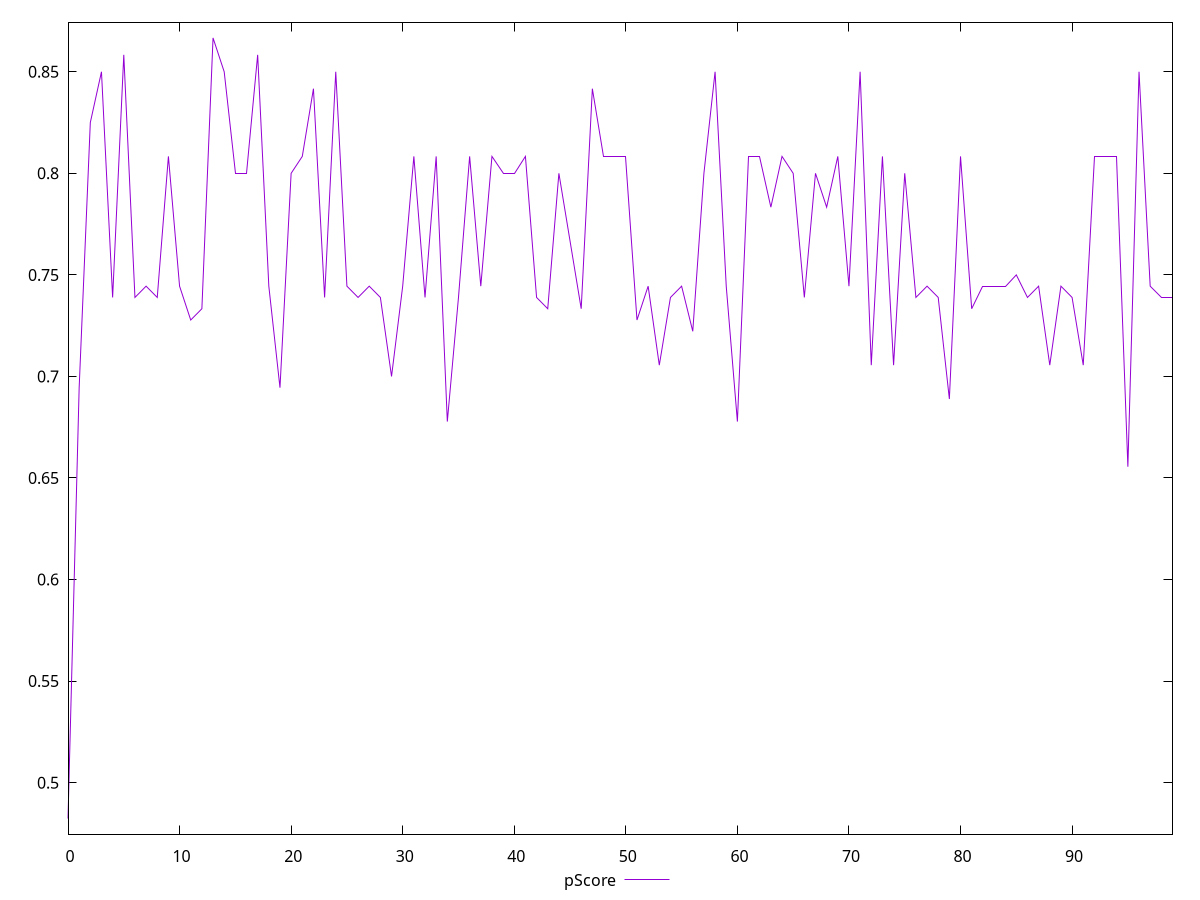reset

$pScore <<EOF
0 0.4823529411764706
1 0.6944444444444444
2 0.825
3 0.85
4 0.7388888888888889
5 0.8583333333333334
6 0.7388888888888889
7 0.7444444444444445
8 0.7388888888888889
9 0.8083333333333333
10 0.7444444444444445
11 0.7277777777777777
12 0.7333333333333333
13 0.8666666666666667
14 0.85
15 0.8
16 0.8
17 0.8583333333333334
18 0.7444444444444445
19 0.6944444444444444
20 0.8
21 0.8083333333333333
22 0.8416666666666667
23 0.7388888888888889
24 0.85
25 0.7444444444444445
26 0.7388888888888889
27 0.7444444444444445
28 0.7388888888888889
29 0.7
30 0.7444444444444445
31 0.8083333333333333
32 0.7388888888888889
33 0.8083333333333333
34 0.6777777777777778
35 0.7388888888888889
36 0.8083333333333333
37 0.7444444444444445
38 0.8083333333333333
39 0.8
40 0.8
41 0.8083333333333333
42 0.7388888888888889
43 0.7333333333333333
44 0.8
45 0.7666666666666666
46 0.7333333333333333
47 0.8416666666666667
48 0.8083333333333333
49 0.8083333333333333
50 0.8083333333333333
51 0.7277777777777777
52 0.7444444444444445
53 0.7055555555555556
54 0.7388888888888889
55 0.7444444444444445
56 0.7222222222222222
57 0.8
58 0.85
59 0.7444444444444445
60 0.6777777777777778
61 0.8083333333333333
62 0.8083333333333333
63 0.7833333333333333
64 0.8083333333333333
65 0.8
66 0.7388888888888889
67 0.8
68 0.7833333333333333
69 0.8083333333333333
70 0.7444444444444445
71 0.85
72 0.7055555555555556
73 0.8083333333333333
74 0.7055555555555556
75 0.8
76 0.7388888888888889
77 0.7444444444444445
78 0.7388888888888889
79 0.6888888888888889
80 0.8083333333333333
81 0.7333333333333333
82 0.7444444444444445
83 0.7444444444444445
84 0.7444444444444445
85 0.75
86 0.7388888888888889
87 0.7444444444444445
88 0.7055555555555556
89 0.7444444444444445
90 0.7388888888888889
91 0.7055555555555556
92 0.8083333333333333
93 0.8083333333333333
94 0.8083333333333333
95 0.6555555555555556
96 0.85
97 0.7444444444444445
98 0.7388888888888889
99 0.7388888888888889
EOF

set key outside below
set xrange [0:99]
set yrange [0.4746666666666667:0.8743529411764707]
set trange [0.4746666666666667:0.8743529411764707]
set terminal svg size 640, 500 enhanced background rgb 'white'
set output "report_00008_2021-01-22T20:58:29.167/uses-http2/samples/pages/pScore/values.svg"

plot $pScore title "pScore" with line

reset
